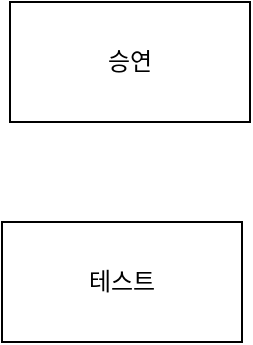 <mxfile version="14.1.9" type="github">
  <diagram id="10PLELdywGt7x-_tuSmS" name="Page-1">
    <mxGraphModel dx="734" dy="601" grid="1" gridSize="10" guides="1" tooltips="1" connect="1" arrows="1" fold="1" page="1" pageScale="1" pageWidth="827" pageHeight="1169" math="0" shadow="0">
      <root>
        <mxCell id="0cewEcc_fVIQIEOAbT-5-0" />
        <mxCell id="0cewEcc_fVIQIEOAbT-5-1" parent="0cewEcc_fVIQIEOAbT-5-0" />
        <mxCell id="5vSgxh7J4FDEk3d3rKd2-0" value="테스트" style="rounded=0;whiteSpace=wrap;html=1;" parent="0cewEcc_fVIQIEOAbT-5-1" vertex="1">
          <mxGeometry x="350" y="350" width="120" height="60" as="geometry" />
        </mxCell>
        <mxCell id="0_j-moF8oHKsRfJM3r9B-0" value="승연" style="rounded=0;whiteSpace=wrap;html=1;" parent="0cewEcc_fVIQIEOAbT-5-1" vertex="1">
          <mxGeometry x="354" y="240" width="120" height="60" as="geometry" />
        </mxCell>
      </root>
    </mxGraphModel>
  </diagram>
</mxfile>
